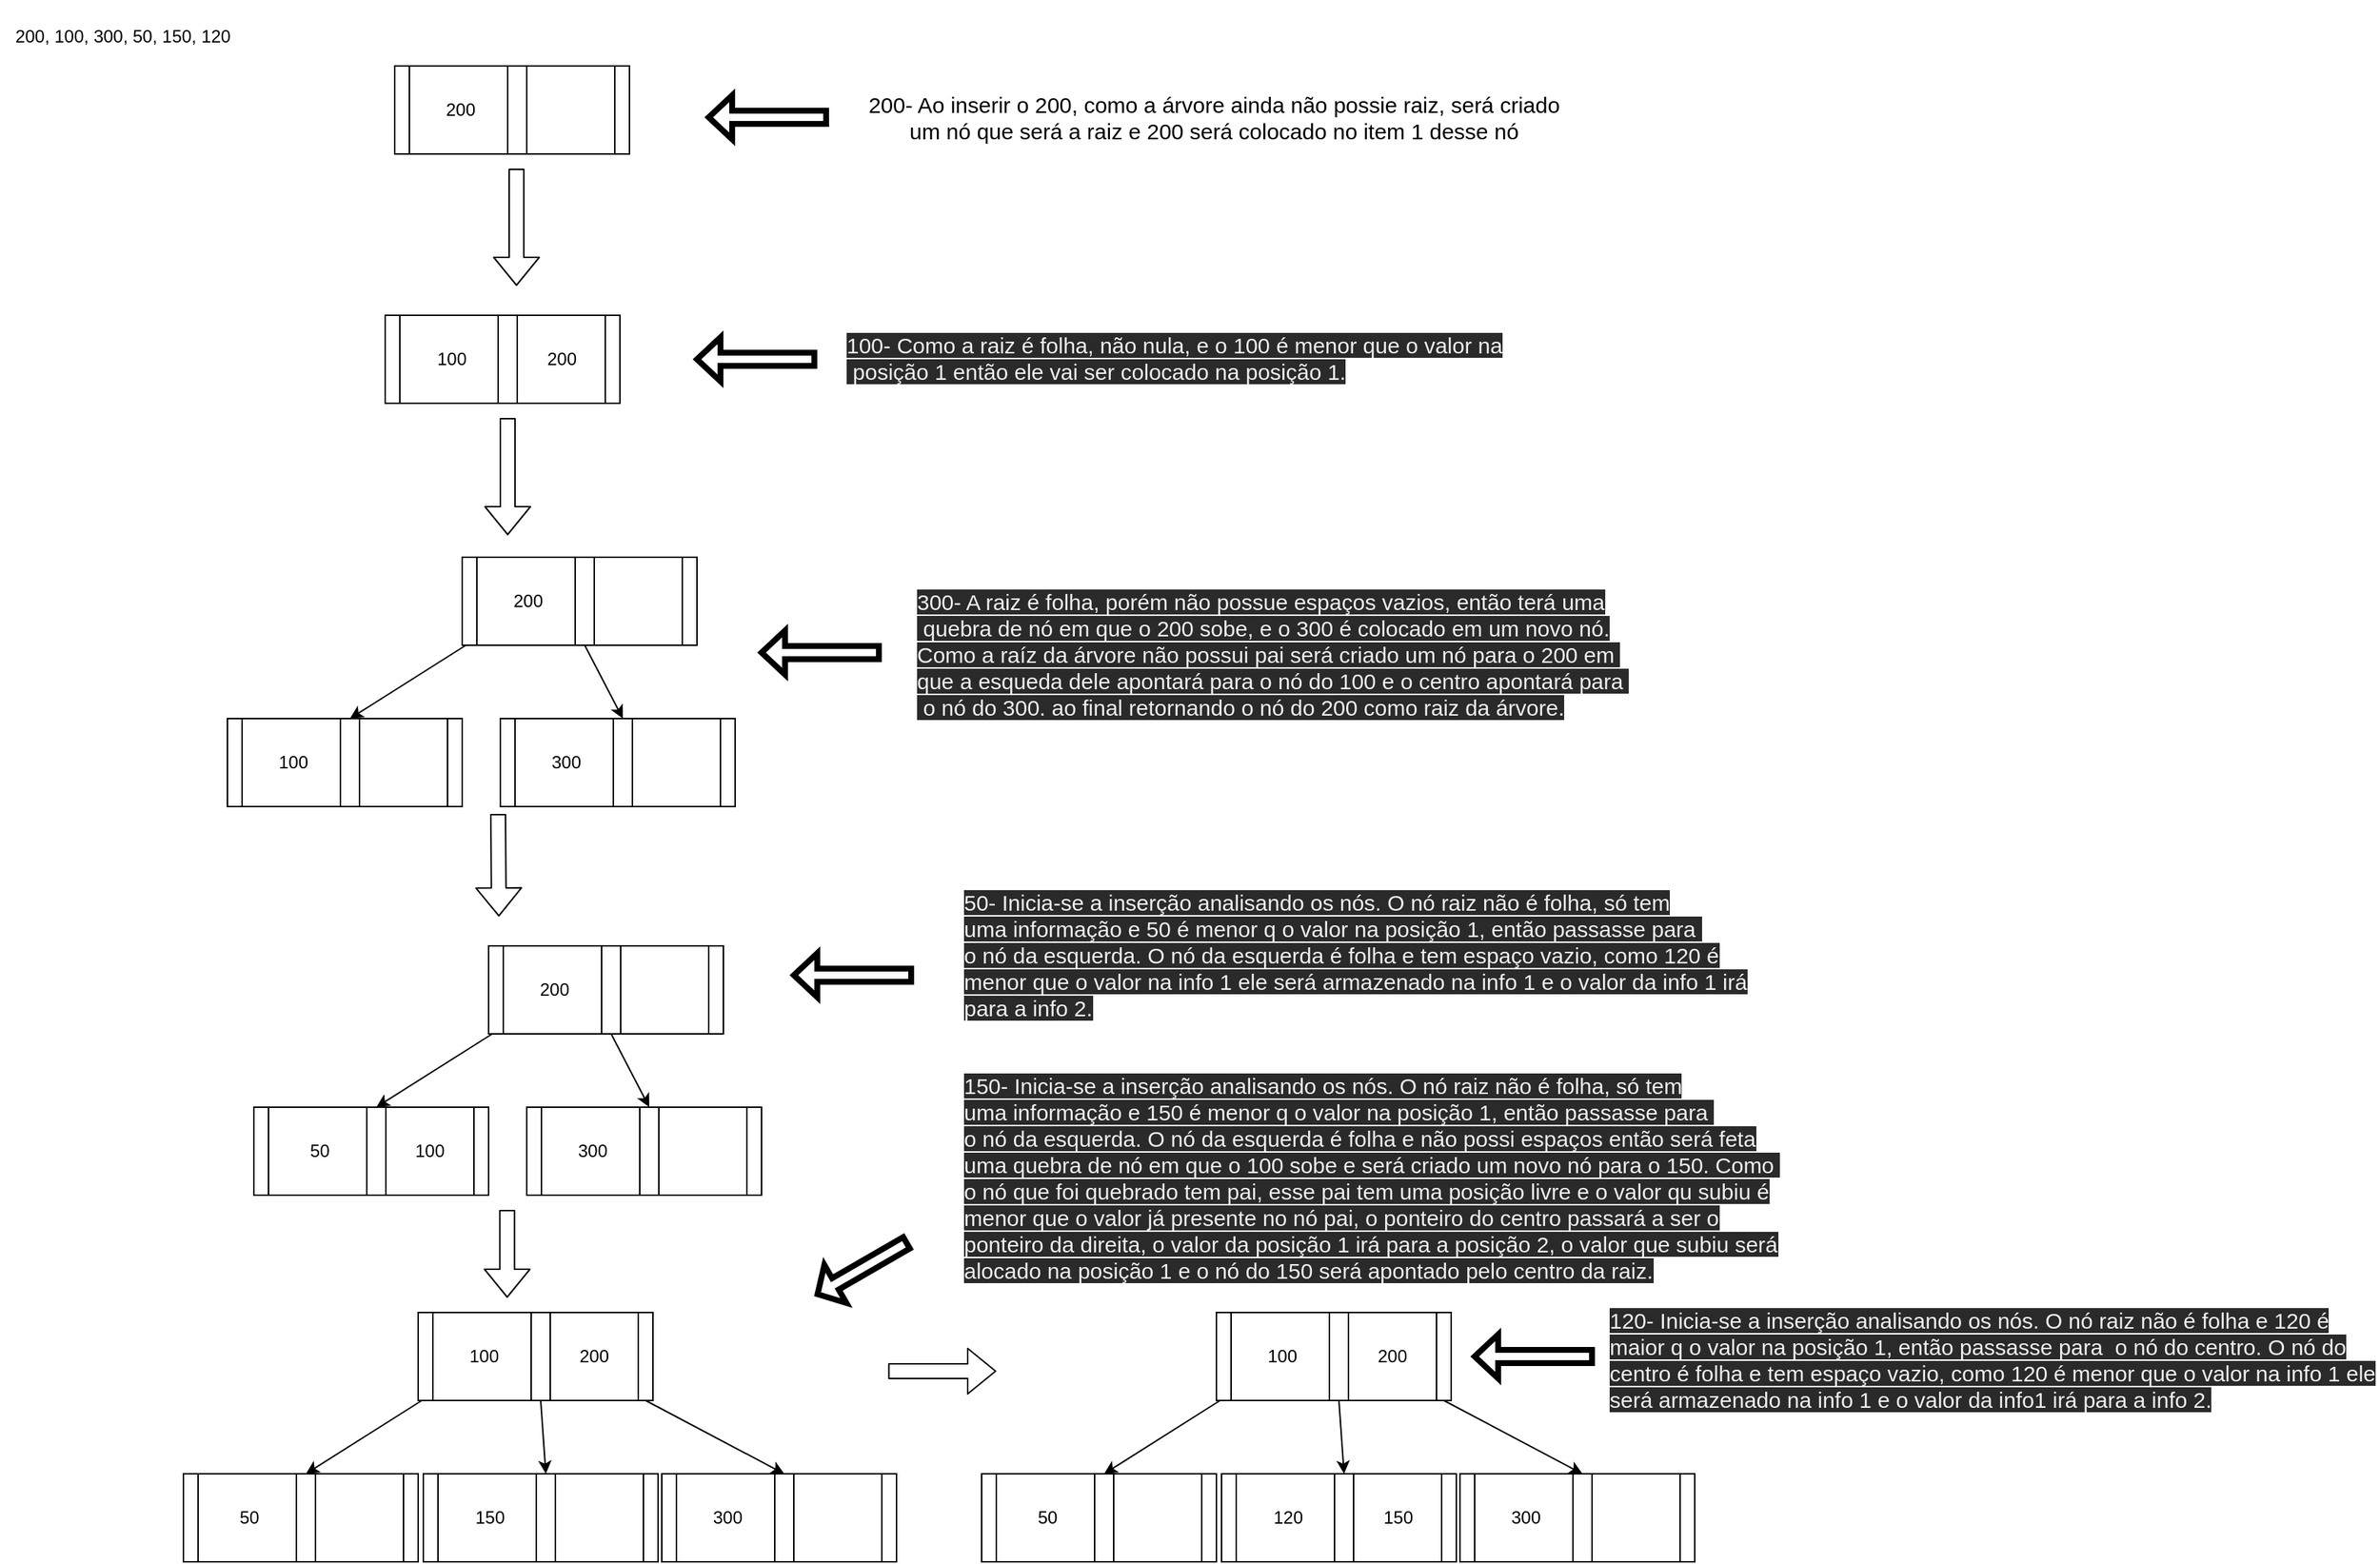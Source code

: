 <mxfile>
    <diagram id="GxbLij2EjVwnV86i-2Z7" name="Page-1">
        <mxGraphModel dx="2024" dy="1230" grid="1" gridSize="10" guides="1" tooltips="1" connect="1" arrows="1" fold="1" page="1" pageScale="1" pageWidth="827" pageHeight="1169" math="0" shadow="0">
            <root>
                <mxCell id="0"/>
                <mxCell id="1" parent="0"/>
                <mxCell id="27" value="&lt;span dir=&quot;ltr&quot; style=&quot;padding: 0px ; margin: 0px ; color: rgba(0 , 0 , 0 , 0) ; position: absolute ; cursor: text ; transform-origin: 0% 0% ; background-color: rgb(255 , 255 , 255) ; left: 72.246px ; top: 341.476px ; font-size: 11.961px ; font-family: sans-serif ; transform: scalex(0.893)&quot;&gt;500&amp;nbsp;&lt;/span&gt;&lt;span dir=&quot;ltr&quot; style=&quot;padding: 0px ; margin: 0px ; color: rgba(0 , 0 , 0 , 0) ; position: absolute ; cursor: text ; transform-origin: 0% 0% ; background-color: rgb(255 , 255 , 255) ; left: 72.246px ; top: 341.476px ; font-size: 11.961px ; font-family: sans-serif ; transform: scalex(0.893)&quot;&gt;&lt;br&gt;&lt;/span&gt;&lt;div&gt;&lt;div&gt;&lt;div&gt;&lt;div&gt;&lt;div&gt;&lt;div&gt;&lt;div&gt;&lt;span class=&quot;markedContent&quot; style=&quot;padding: 0px ; margin: 0px ; color: rgba(0 , 0 , 0 , 0) ; position: absolute ; cursor: text ; transform-origin: 0% 0% ; font-family: &amp;#34;arial&amp;#34; ; font-size: 16px ; background-color: rgb(255 , 255 , 255)&quot;&gt;&lt;/span&gt;&lt;/div&gt;&lt;span class=&quot;markedContent&quot; style=&quot;padding: 0px ; margin: 0px ; color: rgba(0 , 0 , 0 , 0) ; position: absolute ; cursor: text ; transform-origin: 0% 0% ; font-family: &amp;#34;arial&amp;#34; ; font-size: 16px ; background-color: rgb(255 , 255 , 255)&quot;&gt;&lt;/span&gt;&lt;/div&gt;&lt;span class=&quot;markedContent&quot; style=&quot;padding: 0px ; margin: 0px ; color: rgba(0 , 0 , 0 , 0) ; position: absolute ; cursor: text ; transform-origin: 0% 0% ; font-family: &amp;#34;arial&amp;#34; ; font-size: 16px ; background-color: rgb(255 , 255 , 255)&quot;&gt;&lt;/span&gt;&lt;/div&gt;&lt;span class=&quot;markedContent&quot; style=&quot;padding: 0px ; margin: 0px ; color: rgba(0 , 0 , 0 , 0) ; position: absolute ; cursor: text ; transform-origin: 0% 0% ; font-family: &amp;#34;arial&amp;#34; ; font-size: 16px ; background-color: rgb(255 , 255 , 255)&quot;&gt;&lt;/span&gt;&lt;/div&gt;&lt;span class=&quot;markedContent&quot; style=&quot;padding: 0px ; margin: 0px ; color: rgba(0 , 0 , 0 , 0) ; position: absolute ; cursor: text ; transform-origin: 0% 0% ; font-family: &amp;#34;arial&amp;#34; ; font-size: 16px ; background-color: rgb(255 , 255 , 255)&quot;&gt;&lt;/span&gt;&lt;/div&gt;&lt;span class=&quot;markedContent&quot; style=&quot;padding: 0px ; margin: 0px ; color: rgba(0 , 0 , 0 , 0) ; position: absolute ; cursor: text ; transform-origin: 0% 0% ; font-family: &amp;#34;arial&amp;#34; ; font-size: 16px ; background-color: rgb(255 , 255 , 255)&quot;&gt;&lt;/span&gt;&lt;/div&gt;&lt;span class=&quot;markedContent&quot; style=&quot;padding: 0px ; margin: 0px ; color: rgba(0 , 0 , 0 , 0) ; position: absolute ; cursor: text ; transform-origin: 0% 0% ; font-family: &amp;#34;arial&amp;#34; ; font-size: 16px ; background-color: rgb(255 , 255 , 255)&quot;&gt;&lt;/span&gt;&lt;/div&gt;&lt;span class=&quot;markedContent&quot; style=&quot;padding: 0px ; margin: 0px ; color: rgba(0 , 0 , 0 , 0) ; position: absolute ; cursor: text ; transform-origin: 0% 0% ; font-family: &amp;#34;arial&amp;#34; ; font-size: 16px ; background-color: rgb(255 , 255 , 255)&quot;&gt;&lt;/span&gt;" style="text;html=1;align=center;verticalAlign=middle;resizable=0;points=[];autosize=1;strokeColor=none;fillColor=none;" parent="1" vertex="1">
                    <mxGeometry x="113.5" y="45" width="20" height="10" as="geometry"/>
                </mxCell>
                <mxCell id="56" value="" style="edgeStyle=none;html=1;" parent="1" source="57" target="61" edge="1">
                    <mxGeometry relative="1" as="geometry"/>
                </mxCell>
                <mxCell id="57" value="200" style="rounded=0;whiteSpace=wrap;html=1;" parent="1" vertex="1">
                    <mxGeometry x="304" y="90" width="70" height="60" as="geometry"/>
                </mxCell>
                <mxCell id="59" value="" style="rounded=0;whiteSpace=wrap;html=1;" parent="1" vertex="1">
                    <mxGeometry x="371" y="90" width="13" height="60" as="geometry"/>
                </mxCell>
                <mxCell id="61" value="" style="whiteSpace=wrap;html=1;rounded=0;" parent="1" vertex="1">
                    <mxGeometry x="294" y="90" width="10" height="60" as="geometry"/>
                </mxCell>
                <mxCell id="62" value="" style="whiteSpace=wrap;html=1;" parent="1" vertex="1">
                    <mxGeometry x="384" y="90" width="60" height="60" as="geometry"/>
                </mxCell>
                <mxCell id="63" value="" style="whiteSpace=wrap;html=1;" parent="1" vertex="1">
                    <mxGeometry x="444" y="90" width="10" height="60" as="geometry"/>
                </mxCell>
                <mxCell id="64" value="" style="shape=flexArrow;endArrow=classic;html=1;" parent="1" edge="1">
                    <mxGeometry width="50" height="50" relative="1" as="geometry">
                        <mxPoint x="377" y="160" as="sourcePoint"/>
                        <mxPoint x="377" y="240" as="targetPoint"/>
                    </mxGeometry>
                </mxCell>
                <mxCell id="78" value="" style="edgeStyle=none;html=1;" parent="1" source="79" target="83" edge="1">
                    <mxGeometry relative="1" as="geometry"/>
                </mxCell>
                <mxCell id="79" value="100" style="rounded=0;whiteSpace=wrap;html=1;" parent="1" vertex="1">
                    <mxGeometry x="297.5" y="260" width="70" height="60" as="geometry"/>
                </mxCell>
                <mxCell id="81" value="" style="rounded=0;whiteSpace=wrap;html=1;" parent="1" vertex="1">
                    <mxGeometry x="364.5" y="260" width="13" height="60" as="geometry"/>
                </mxCell>
                <mxCell id="83" value="" style="whiteSpace=wrap;html=1;rounded=0;" parent="1" vertex="1">
                    <mxGeometry x="287.5" y="260" width="10" height="60" as="geometry"/>
                </mxCell>
                <mxCell id="84" value="200" style="whiteSpace=wrap;html=1;" parent="1" vertex="1">
                    <mxGeometry x="377.5" y="260" width="60" height="60" as="geometry"/>
                </mxCell>
                <mxCell id="85" value="" style="whiteSpace=wrap;html=1;" parent="1" vertex="1">
                    <mxGeometry x="437.5" y="260" width="10" height="60" as="geometry"/>
                </mxCell>
                <mxCell id="88" value="" style="shape=flexArrow;endArrow=classic;html=1;" parent="1" edge="1">
                    <mxGeometry width="50" height="50" relative="1" as="geometry">
                        <mxPoint x="371" y="330" as="sourcePoint"/>
                        <mxPoint x="371" y="410" as="targetPoint"/>
                    </mxGeometry>
                </mxCell>
                <mxCell id="89" value="" style="edgeStyle=none;html=1;" parent="1" source="90" target="93" edge="1">
                    <mxGeometry relative="1" as="geometry"/>
                </mxCell>
                <mxCell id="90" value="100" style="rounded=0;whiteSpace=wrap;html=1;" parent="1" vertex="1">
                    <mxGeometry x="190" y="535" width="70" height="60" as="geometry"/>
                </mxCell>
                <mxCell id="91" value="" style="edgeStyle=none;html=1;" parent="1" source="92" target="95" edge="1">
                    <mxGeometry relative="1" as="geometry"/>
                </mxCell>
                <mxCell id="92" value="" style="rounded=0;whiteSpace=wrap;html=1;" parent="1" vertex="1">
                    <mxGeometry x="257" y="535" width="13" height="60" as="geometry"/>
                </mxCell>
                <mxCell id="93" value="" style="whiteSpace=wrap;html=1;rounded=0;" parent="1" vertex="1">
                    <mxGeometry x="180" y="535" width="10" height="60" as="geometry"/>
                </mxCell>
                <mxCell id="94" value="" style="whiteSpace=wrap;html=1;" parent="1" vertex="1">
                    <mxGeometry x="270" y="535" width="60" height="60" as="geometry"/>
                </mxCell>
                <mxCell id="95" value="" style="whiteSpace=wrap;html=1;" parent="1" vertex="1">
                    <mxGeometry x="330" y="535" width="10" height="60" as="geometry"/>
                </mxCell>
                <mxCell id="96" value="" style="edgeStyle=none;html=1;" parent="1" source="97" target="99" edge="1">
                    <mxGeometry relative="1" as="geometry"/>
                </mxCell>
                <mxCell id="97" value="300" style="rounded=0;whiteSpace=wrap;html=1;" parent="1" vertex="1">
                    <mxGeometry x="376" y="535" width="70" height="60" as="geometry"/>
                </mxCell>
                <mxCell id="98" value="" style="rounded=0;whiteSpace=wrap;html=1;" parent="1" vertex="1">
                    <mxGeometry x="443" y="535" width="13" height="60" as="geometry"/>
                </mxCell>
                <mxCell id="99" value="" style="whiteSpace=wrap;html=1;rounded=0;" parent="1" vertex="1">
                    <mxGeometry x="366" y="535" width="10" height="60" as="geometry"/>
                </mxCell>
                <mxCell id="100" value="" style="whiteSpace=wrap;html=1;" parent="1" vertex="1">
                    <mxGeometry x="456" y="535" width="60" height="60" as="geometry"/>
                </mxCell>
                <mxCell id="101" value="" style="whiteSpace=wrap;html=1;" parent="1" vertex="1">
                    <mxGeometry x="516" y="535" width="10" height="60" as="geometry"/>
                </mxCell>
                <mxCell id="102" value="" style="edgeStyle=none;html=1;" parent="1" source="103" target="107" edge="1">
                    <mxGeometry relative="1" as="geometry"/>
                </mxCell>
                <mxCell id="103" value="200" style="rounded=0;whiteSpace=wrap;html=1;" parent="1" vertex="1">
                    <mxGeometry x="350" y="425" width="70" height="60" as="geometry"/>
                </mxCell>
                <mxCell id="104" style="edgeStyle=none;html=1;exitX=0.5;exitY=1;exitDx=0;exitDy=0;entryX=0.5;entryY=0;entryDx=0;entryDy=0;" parent="1" source="105" target="98" edge="1">
                    <mxGeometry relative="1" as="geometry"/>
                </mxCell>
                <mxCell id="105" value="" style="rounded=0;whiteSpace=wrap;html=1;" parent="1" vertex="1">
                    <mxGeometry x="417" y="425" width="13" height="60" as="geometry"/>
                </mxCell>
                <mxCell id="106" style="edgeStyle=none;html=1;exitX=0.25;exitY=1;exitDx=0;exitDy=0;entryX=0.5;entryY=0;entryDx=0;entryDy=0;" parent="1" source="107" target="92" edge="1">
                    <mxGeometry relative="1" as="geometry"/>
                </mxCell>
                <mxCell id="107" value="" style="whiteSpace=wrap;html=1;rounded=0;" parent="1" vertex="1">
                    <mxGeometry x="340" y="425" width="10" height="60" as="geometry"/>
                </mxCell>
                <mxCell id="108" value="" style="whiteSpace=wrap;html=1;" parent="1" vertex="1">
                    <mxGeometry x="430" y="425" width="60" height="60" as="geometry"/>
                </mxCell>
                <mxCell id="109" value="" style="whiteSpace=wrap;html=1;" parent="1" vertex="1">
                    <mxGeometry x="490" y="425" width="10" height="60" as="geometry"/>
                </mxCell>
                <mxCell id="131" value="" style="shape=flexArrow;endArrow=classic;html=1;" parent="1" edge="1">
                    <mxGeometry width="50" height="50" relative="1" as="geometry">
                        <mxPoint x="364.5" y="600" as="sourcePoint"/>
                        <mxPoint x="365" y="670" as="targetPoint"/>
                    </mxGeometry>
                </mxCell>
                <mxCell id="133" value="200, 100, 300, 50, 150, 120&amp;nbsp;" style="text;html=1;align=center;verticalAlign=middle;resizable=0;points=[];autosize=1;strokeColor=none;fillColor=none;" parent="1" vertex="1">
                    <mxGeometry x="25" y="60" width="170" height="20" as="geometry"/>
                </mxCell>
                <mxCell id="141" value="" style="edgeStyle=none;html=1;" parent="1" source="142" target="145" edge="1">
                    <mxGeometry relative="1" as="geometry"/>
                </mxCell>
                <mxCell id="142" value="50" style="rounded=0;whiteSpace=wrap;html=1;" parent="1" vertex="1">
                    <mxGeometry x="160" y="1050" width="70" height="60" as="geometry"/>
                </mxCell>
                <mxCell id="143" value="" style="edgeStyle=none;html=1;" parent="1" source="144" target="147" edge="1">
                    <mxGeometry relative="1" as="geometry"/>
                </mxCell>
                <mxCell id="144" value="" style="rounded=0;whiteSpace=wrap;html=1;" parent="1" vertex="1">
                    <mxGeometry x="227" y="1050" width="13" height="60" as="geometry"/>
                </mxCell>
                <mxCell id="145" value="" style="whiteSpace=wrap;html=1;rounded=0;" parent="1" vertex="1">
                    <mxGeometry x="150" y="1050" width="10" height="60" as="geometry"/>
                </mxCell>
                <mxCell id="146" value="" style="whiteSpace=wrap;html=1;" parent="1" vertex="1">
                    <mxGeometry x="240" y="1050" width="60" height="60" as="geometry"/>
                </mxCell>
                <mxCell id="147" value="" style="whiteSpace=wrap;html=1;" parent="1" vertex="1">
                    <mxGeometry x="300" y="1050" width="10" height="60" as="geometry"/>
                </mxCell>
                <mxCell id="148" value="" style="edgeStyle=none;html=1;" parent="1" source="149" target="151" edge="1">
                    <mxGeometry relative="1" as="geometry"/>
                </mxCell>
                <mxCell id="149" value="300" style="rounded=0;whiteSpace=wrap;html=1;" parent="1" vertex="1">
                    <mxGeometry x="486" y="1050" width="70" height="60" as="geometry"/>
                </mxCell>
                <mxCell id="150" value="" style="rounded=0;whiteSpace=wrap;html=1;" parent="1" vertex="1">
                    <mxGeometry x="553" y="1050" width="13" height="60" as="geometry"/>
                </mxCell>
                <mxCell id="151" value="" style="whiteSpace=wrap;html=1;rounded=0;" parent="1" vertex="1">
                    <mxGeometry x="476" y="1050" width="10" height="60" as="geometry"/>
                </mxCell>
                <mxCell id="152" value="" style="whiteSpace=wrap;html=1;" parent="1" vertex="1">
                    <mxGeometry x="566" y="1050" width="60" height="60" as="geometry"/>
                </mxCell>
                <mxCell id="153" value="" style="whiteSpace=wrap;html=1;" parent="1" vertex="1">
                    <mxGeometry x="626" y="1050" width="10" height="60" as="geometry"/>
                </mxCell>
                <mxCell id="154" value="" style="edgeStyle=none;html=1;" parent="1" source="155" target="159" edge="1">
                    <mxGeometry relative="1" as="geometry"/>
                </mxCell>
                <mxCell id="155" value="100" style="rounded=0;whiteSpace=wrap;html=1;" parent="1" vertex="1">
                    <mxGeometry x="320" y="940" width="70" height="60" as="geometry"/>
                </mxCell>
                <mxCell id="176" style="edgeStyle=none;html=1;exitX=0.5;exitY=1;exitDx=0;exitDy=0;entryX=0.5;entryY=0;entryDx=0;entryDy=0;" parent="1" source="157" target="170" edge="1">
                    <mxGeometry relative="1" as="geometry"/>
                </mxCell>
                <mxCell id="157" value="" style="rounded=0;whiteSpace=wrap;html=1;" parent="1" vertex="1">
                    <mxGeometry x="387" y="940" width="13" height="60" as="geometry"/>
                </mxCell>
                <mxCell id="158" style="edgeStyle=none;html=1;exitX=0.25;exitY=1;exitDx=0;exitDy=0;entryX=0.5;entryY=0;entryDx=0;entryDy=0;" parent="1" source="159" target="144" edge="1">
                    <mxGeometry relative="1" as="geometry"/>
                </mxCell>
                <mxCell id="159" value="" style="whiteSpace=wrap;html=1;rounded=0;" parent="1" vertex="1">
                    <mxGeometry x="310" y="940" width="10" height="60" as="geometry"/>
                </mxCell>
                <mxCell id="160" value="200" style="whiteSpace=wrap;html=1;" parent="1" vertex="1">
                    <mxGeometry x="400" y="940" width="60" height="60" as="geometry"/>
                </mxCell>
                <mxCell id="175" style="edgeStyle=none;html=1;exitX=0.5;exitY=1;exitDx=0;exitDy=0;entryX=0.5;entryY=0;entryDx=0;entryDy=0;" parent="1" source="161" target="150" edge="1">
                    <mxGeometry relative="1" as="geometry"/>
                </mxCell>
                <mxCell id="161" value="" style="whiteSpace=wrap;html=1;" parent="1" vertex="1">
                    <mxGeometry x="460" y="940" width="10" height="60" as="geometry"/>
                </mxCell>
                <mxCell id="168" value="" style="edgeStyle=none;html=1;" parent="1" source="169" target="171" edge="1">
                    <mxGeometry relative="1" as="geometry"/>
                </mxCell>
                <mxCell id="169" value="150" style="rounded=0;whiteSpace=wrap;html=1;" parent="1" vertex="1">
                    <mxGeometry x="323.5" y="1050" width="70" height="60" as="geometry"/>
                </mxCell>
                <mxCell id="170" value="" style="rounded=0;whiteSpace=wrap;html=1;" parent="1" vertex="1">
                    <mxGeometry x="390.5" y="1050" width="13" height="60" as="geometry"/>
                </mxCell>
                <mxCell id="171" value="" style="whiteSpace=wrap;html=1;rounded=0;" parent="1" vertex="1">
                    <mxGeometry x="313.5" y="1050" width="10" height="60" as="geometry"/>
                </mxCell>
                <mxCell id="172" value="" style="whiteSpace=wrap;html=1;" parent="1" vertex="1">
                    <mxGeometry x="403.5" y="1050" width="60" height="60" as="geometry"/>
                </mxCell>
                <mxCell id="173" value="" style="whiteSpace=wrap;html=1;" parent="1" vertex="1">
                    <mxGeometry x="463.5" y="1050" width="10" height="60" as="geometry"/>
                </mxCell>
                <mxCell id="177" value="" style="edgeStyle=none;html=1;" parent="1" source="178" target="181" edge="1">
                    <mxGeometry relative="1" as="geometry"/>
                </mxCell>
                <mxCell id="178" value="50" style="rounded=0;whiteSpace=wrap;html=1;" parent="1" vertex="1">
                    <mxGeometry x="704" y="1050" width="70" height="60" as="geometry"/>
                </mxCell>
                <mxCell id="179" value="" style="edgeStyle=none;html=1;" parent="1" source="180" target="183" edge="1">
                    <mxGeometry relative="1" as="geometry"/>
                </mxCell>
                <mxCell id="180" value="" style="rounded=0;whiteSpace=wrap;html=1;" parent="1" vertex="1">
                    <mxGeometry x="771" y="1050" width="13" height="60" as="geometry"/>
                </mxCell>
                <mxCell id="181" value="" style="whiteSpace=wrap;html=1;rounded=0;" parent="1" vertex="1">
                    <mxGeometry x="694" y="1050" width="10" height="60" as="geometry"/>
                </mxCell>
                <mxCell id="182" value="" style="whiteSpace=wrap;html=1;" parent="1" vertex="1">
                    <mxGeometry x="784" y="1050" width="60" height="60" as="geometry"/>
                </mxCell>
                <mxCell id="183" value="" style="whiteSpace=wrap;html=1;" parent="1" vertex="1">
                    <mxGeometry x="844" y="1050" width="10" height="60" as="geometry"/>
                </mxCell>
                <mxCell id="184" value="" style="edgeStyle=none;html=1;" parent="1" source="185" target="187" edge="1">
                    <mxGeometry relative="1" as="geometry"/>
                </mxCell>
                <mxCell id="185" value="300" style="rounded=0;whiteSpace=wrap;html=1;" parent="1" vertex="1">
                    <mxGeometry x="1030" y="1050" width="70" height="60" as="geometry"/>
                </mxCell>
                <mxCell id="186" value="" style="rounded=0;whiteSpace=wrap;html=1;" parent="1" vertex="1">
                    <mxGeometry x="1097" y="1050" width="13" height="60" as="geometry"/>
                </mxCell>
                <mxCell id="187" value="" style="whiteSpace=wrap;html=1;rounded=0;" parent="1" vertex="1">
                    <mxGeometry x="1020" y="1050" width="10" height="60" as="geometry"/>
                </mxCell>
                <mxCell id="188" value="" style="whiteSpace=wrap;html=1;" parent="1" vertex="1">
                    <mxGeometry x="1110" y="1050" width="60" height="60" as="geometry"/>
                </mxCell>
                <mxCell id="189" value="" style="whiteSpace=wrap;html=1;" parent="1" vertex="1">
                    <mxGeometry x="1170" y="1050" width="10" height="60" as="geometry"/>
                </mxCell>
                <mxCell id="190" value="" style="edgeStyle=none;html=1;" parent="1" source="191" target="195" edge="1">
                    <mxGeometry relative="1" as="geometry"/>
                </mxCell>
                <mxCell id="191" value="100" style="rounded=0;whiteSpace=wrap;html=1;" parent="1" vertex="1">
                    <mxGeometry x="864" y="940" width="70" height="60" as="geometry"/>
                </mxCell>
                <mxCell id="192" style="edgeStyle=none;html=1;exitX=0.5;exitY=1;exitDx=0;exitDy=0;entryX=0.5;entryY=0;entryDx=0;entryDy=0;" parent="1" source="193" target="201" edge="1">
                    <mxGeometry relative="1" as="geometry"/>
                </mxCell>
                <mxCell id="193" value="" style="rounded=0;whiteSpace=wrap;html=1;" parent="1" vertex="1">
                    <mxGeometry x="931" y="940" width="13" height="60" as="geometry"/>
                </mxCell>
                <mxCell id="194" style="edgeStyle=none;html=1;exitX=0.25;exitY=1;exitDx=0;exitDy=0;entryX=0.5;entryY=0;entryDx=0;entryDy=0;" parent="1" source="195" target="180" edge="1">
                    <mxGeometry relative="1" as="geometry"/>
                </mxCell>
                <mxCell id="195" value="" style="whiteSpace=wrap;html=1;rounded=0;" parent="1" vertex="1">
                    <mxGeometry x="854" y="940" width="10" height="60" as="geometry"/>
                </mxCell>
                <mxCell id="196" value="200" style="whiteSpace=wrap;html=1;" parent="1" vertex="1">
                    <mxGeometry x="944" y="940" width="60" height="60" as="geometry"/>
                </mxCell>
                <mxCell id="197" style="edgeStyle=none;html=1;exitX=0.5;exitY=1;exitDx=0;exitDy=0;entryX=0.5;entryY=0;entryDx=0;entryDy=0;" parent="1" source="198" target="186" edge="1">
                    <mxGeometry relative="1" as="geometry"/>
                </mxCell>
                <mxCell id="198" value="" style="whiteSpace=wrap;html=1;" parent="1" vertex="1">
                    <mxGeometry x="1004" y="940" width="10" height="60" as="geometry"/>
                </mxCell>
                <mxCell id="199" value="" style="edgeStyle=none;html=1;" parent="1" source="200" target="202" edge="1">
                    <mxGeometry relative="1" as="geometry"/>
                </mxCell>
                <mxCell id="200" value="120" style="rounded=0;whiteSpace=wrap;html=1;" parent="1" vertex="1">
                    <mxGeometry x="867.5" y="1050" width="70" height="60" as="geometry"/>
                </mxCell>
                <mxCell id="201" value="" style="rounded=0;whiteSpace=wrap;html=1;" parent="1" vertex="1">
                    <mxGeometry x="934.5" y="1050" width="13" height="60" as="geometry"/>
                </mxCell>
                <mxCell id="202" value="" style="whiteSpace=wrap;html=1;rounded=0;" parent="1" vertex="1">
                    <mxGeometry x="857.5" y="1050" width="10" height="60" as="geometry"/>
                </mxCell>
                <mxCell id="203" value="150" style="whiteSpace=wrap;html=1;" parent="1" vertex="1">
                    <mxGeometry x="947.5" y="1050" width="60" height="60" as="geometry"/>
                </mxCell>
                <mxCell id="204" value="" style="whiteSpace=wrap;html=1;" parent="1" vertex="1">
                    <mxGeometry x="1007.5" y="1050" width="10" height="60" as="geometry"/>
                </mxCell>
                <mxCell id="205" value="" style="shape=flexArrow;endArrow=classic;html=1;" parent="1" edge="1">
                    <mxGeometry width="50" height="50" relative="1" as="geometry">
                        <mxPoint x="630.29" y="980" as="sourcePoint"/>
                        <mxPoint x="704" y="980" as="targetPoint"/>
                    </mxGeometry>
                </mxCell>
                <mxCell id="212" value="" style="edgeStyle=none;html=1;" parent="1" source="213" target="216" edge="1">
                    <mxGeometry relative="1" as="geometry"/>
                </mxCell>
                <mxCell id="213" value="50" style="rounded=0;whiteSpace=wrap;html=1;" parent="1" vertex="1">
                    <mxGeometry x="208" y="800" width="70" height="60" as="geometry"/>
                </mxCell>
                <mxCell id="214" value="" style="edgeStyle=none;html=1;" parent="1" source="215" target="218" edge="1">
                    <mxGeometry relative="1" as="geometry"/>
                </mxCell>
                <mxCell id="215" value="" style="rounded=0;whiteSpace=wrap;html=1;" parent="1" vertex="1">
                    <mxGeometry x="275" y="800" width="13" height="60" as="geometry"/>
                </mxCell>
                <mxCell id="216" value="" style="whiteSpace=wrap;html=1;rounded=0;" parent="1" vertex="1">
                    <mxGeometry x="198" y="800" width="10" height="60" as="geometry"/>
                </mxCell>
                <mxCell id="217" value="100" style="whiteSpace=wrap;html=1;" parent="1" vertex="1">
                    <mxGeometry x="288" y="800" width="60" height="60" as="geometry"/>
                </mxCell>
                <mxCell id="218" value="" style="whiteSpace=wrap;html=1;" parent="1" vertex="1">
                    <mxGeometry x="348" y="800" width="10" height="60" as="geometry"/>
                </mxCell>
                <mxCell id="219" value="" style="edgeStyle=none;html=1;" parent="1" source="220" target="222" edge="1">
                    <mxGeometry relative="1" as="geometry"/>
                </mxCell>
                <mxCell id="220" value="300" style="rounded=0;whiteSpace=wrap;html=1;" parent="1" vertex="1">
                    <mxGeometry x="394" y="800" width="70" height="60" as="geometry"/>
                </mxCell>
                <mxCell id="221" value="" style="rounded=0;whiteSpace=wrap;html=1;" parent="1" vertex="1">
                    <mxGeometry x="461" y="800" width="13" height="60" as="geometry"/>
                </mxCell>
                <mxCell id="222" value="" style="whiteSpace=wrap;html=1;rounded=0;" parent="1" vertex="1">
                    <mxGeometry x="384" y="800" width="10" height="60" as="geometry"/>
                </mxCell>
                <mxCell id="223" value="" style="whiteSpace=wrap;html=1;" parent="1" vertex="1">
                    <mxGeometry x="474" y="800" width="60" height="60" as="geometry"/>
                </mxCell>
                <mxCell id="224" value="" style="whiteSpace=wrap;html=1;" parent="1" vertex="1">
                    <mxGeometry x="534" y="800" width="10" height="60" as="geometry"/>
                </mxCell>
                <mxCell id="225" value="" style="edgeStyle=none;html=1;" parent="1" source="226" target="230" edge="1">
                    <mxGeometry relative="1" as="geometry"/>
                </mxCell>
                <mxCell id="226" value="200" style="rounded=0;whiteSpace=wrap;html=1;" parent="1" vertex="1">
                    <mxGeometry x="368" y="690" width="70" height="60" as="geometry"/>
                </mxCell>
                <mxCell id="227" style="edgeStyle=none;html=1;exitX=0.5;exitY=1;exitDx=0;exitDy=0;entryX=0.5;entryY=0;entryDx=0;entryDy=0;" parent="1" source="228" target="221" edge="1">
                    <mxGeometry relative="1" as="geometry"/>
                </mxCell>
                <mxCell id="228" value="" style="rounded=0;whiteSpace=wrap;html=1;" parent="1" vertex="1">
                    <mxGeometry x="435" y="690" width="13" height="60" as="geometry"/>
                </mxCell>
                <mxCell id="229" style="edgeStyle=none;html=1;exitX=0.25;exitY=1;exitDx=0;exitDy=0;entryX=0.5;entryY=0;entryDx=0;entryDy=0;" parent="1" source="230" target="215" edge="1">
                    <mxGeometry relative="1" as="geometry"/>
                </mxCell>
                <mxCell id="230" value="" style="whiteSpace=wrap;html=1;rounded=0;" parent="1" vertex="1">
                    <mxGeometry x="358" y="690" width="10" height="60" as="geometry"/>
                </mxCell>
                <mxCell id="231" value="" style="whiteSpace=wrap;html=1;" parent="1" vertex="1">
                    <mxGeometry x="448" y="690" width="60" height="60" as="geometry"/>
                </mxCell>
                <mxCell id="232" value="" style="whiteSpace=wrap;html=1;" parent="1" vertex="1">
                    <mxGeometry x="508" y="690" width="10" height="60" as="geometry"/>
                </mxCell>
                <mxCell id="233" value="" style="shape=flexArrow;endArrow=classic;html=1;" parent="1" edge="1">
                    <mxGeometry width="50" height="50" relative="1" as="geometry">
                        <mxPoint x="370.66" y="870" as="sourcePoint"/>
                        <mxPoint x="370.66" y="930" as="targetPoint"/>
                    </mxGeometry>
                </mxCell>
                <mxCell id="237" value="&lt;font style=&quot;font-size: 15px&quot;&gt;200- Ao inserir o 200, como a árvore ainda não possie raiz, será criado &lt;br&gt;um nó que será a raiz e 200 será colocado no item 1 desse nó&lt;/font&gt;" style="text;html=1;align=center;verticalAlign=middle;resizable=0;points=[];autosize=1;strokeColor=none;fillColor=none;strokeWidth=4;" vertex="1" parent="1">
                    <mxGeometry x="607" y="105" width="490" height="40" as="geometry"/>
                </mxCell>
                <mxCell id="240" value="&lt;span style=&quot;color: rgb(240 , 240 , 240) ; font-family: &amp;#34;helvetica&amp;#34; ; font-size: 15px ; font-style: normal ; font-weight: 400 ; letter-spacing: normal ; text-align: center ; text-indent: 0px ; text-transform: none ; word-spacing: 0px ; background-color: rgb(42 , 42 , 42) ; display: inline ; float: none&quot;&gt;100- Como a raiz é folha, não nula, e o 100 é menor que o valor na&lt;/span&gt;&lt;br style=&quot;color: rgb(240 , 240 , 240) ; font-family: &amp;#34;helvetica&amp;#34; ; font-size: 15px ; font-style: normal ; font-weight: 400 ; letter-spacing: normal ; text-align: center ; text-indent: 0px ; text-transform: none ; word-spacing: 0px ; background-color: rgb(42 , 42 , 42)&quot;&gt;&lt;span style=&quot;color: rgb(240 , 240 , 240) ; font-family: &amp;#34;helvetica&amp;#34; ; font-size: 15px ; font-style: normal ; font-weight: 400 ; letter-spacing: normal ; text-align: center ; text-indent: 0px ; text-transform: none ; word-spacing: 0px ; background-color: rgb(42 , 42 , 42) ; display: inline ; float: none&quot;&gt;&amp;nbsp;posição 1 então ele vai ser colocado na posição 1.&lt;/span&gt;" style="text;whiteSpace=wrap;html=1;" vertex="1" parent="1">
                    <mxGeometry x="600" y="265" width="470" height="50" as="geometry"/>
                </mxCell>
                <mxCell id="241" value="&lt;span style=&quot;color: rgb(240 , 240 , 240) ; font-family: &amp;#34;helvetica&amp;#34; ; font-size: 15px ; font-style: normal ; font-weight: 400 ; letter-spacing: normal ; text-align: center ; text-indent: 0px ; text-transform: none ; word-spacing: 0px ; background-color: rgb(42 , 42 , 42) ; display: inline ; float: none&quot;&gt;300- A raiz é folha, porém não possue espaços vazios, então terá uma&lt;/span&gt;&lt;br style=&quot;color: rgb(240 , 240 , 240) ; font-family: &amp;#34;helvetica&amp;#34; ; font-size: 15px ; font-style: normal ; font-weight: 400 ; letter-spacing: normal ; text-align: center ; text-indent: 0px ; text-transform: none ; word-spacing: 0px ; background-color: rgb(42 , 42 , 42)&quot;&gt;&lt;span style=&quot;color: rgb(240 , 240 , 240) ; font-family: &amp;#34;helvetica&amp;#34; ; font-size: 15px ; font-style: normal ; font-weight: 400 ; letter-spacing: normal ; text-align: center ; text-indent: 0px ; text-transform: none ; word-spacing: 0px ; background-color: rgb(42 , 42 , 42) ; display: inline ; float: none&quot;&gt;&amp;nbsp;quebra de nó em que o 200 sobe, e o 300 é colocado em um novo nó.&lt;/span&gt;&lt;br style=&quot;color: rgb(240 , 240 , 240) ; font-family: &amp;#34;helvetica&amp;#34; ; font-size: 15px ; font-style: normal ; font-weight: 400 ; letter-spacing: normal ; text-align: center ; text-indent: 0px ; text-transform: none ; word-spacing: 0px ; background-color: rgb(42 , 42 , 42)&quot;&gt;&lt;span style=&quot;color: rgb(240 , 240 , 240) ; font-family: &amp;#34;helvetica&amp;#34; ; font-size: 15px ; font-style: normal ; font-weight: 400 ; letter-spacing: normal ; text-align: center ; text-indent: 0px ; text-transform: none ; word-spacing: 0px ; background-color: rgb(42 , 42 , 42) ; display: inline ; float: none&quot;&gt;Como a raíz da árvore não possui pai será criado um nó para o 200 em&amp;nbsp;&lt;/span&gt;&lt;br style=&quot;color: rgb(240 , 240 , 240) ; font-family: &amp;#34;helvetica&amp;#34; ; font-size: 15px ; font-style: normal ; font-weight: 400 ; letter-spacing: normal ; text-align: center ; text-indent: 0px ; text-transform: none ; word-spacing: 0px ; background-color: rgb(42 , 42 , 42)&quot;&gt;&lt;span style=&quot;color: rgb(240 , 240 , 240) ; font-family: &amp;#34;helvetica&amp;#34; ; font-size: 15px ; font-style: normal ; font-weight: 400 ; letter-spacing: normal ; text-align: center ; text-indent: 0px ; text-transform: none ; word-spacing: 0px ; background-color: rgb(42 , 42 , 42) ; display: inline ; float: none&quot;&gt;que a esqueda dele apontará para o nó do 100 e o centro apontará para&amp;nbsp;&lt;/span&gt;&lt;br style=&quot;color: rgb(240 , 240 , 240) ; font-family: &amp;#34;helvetica&amp;#34; ; font-size: 15px ; font-style: normal ; font-weight: 400 ; letter-spacing: normal ; text-align: center ; text-indent: 0px ; text-transform: none ; word-spacing: 0px ; background-color: rgb(42 , 42 , 42)&quot;&gt;&lt;span style=&quot;color: rgb(240 , 240 , 240) ; font-family: &amp;#34;helvetica&amp;#34; ; font-size: 15px ; font-style: normal ; font-weight: 400 ; letter-spacing: normal ; text-align: center ; text-indent: 0px ; text-transform: none ; word-spacing: 0px ; background-color: rgb(42 , 42 , 42) ; display: inline ; float: none&quot;&gt;&amp;nbsp;o nó do 300. ao final retornando o nó do 200 como raiz da árvore.&lt;/span&gt;&lt;span style=&quot;font-style: normal ; font-weight: 400 ; letter-spacing: normal ; text-align: center ; text-indent: 0px ; text-transform: none ; word-spacing: 0px ; background-color: rgb(42 , 42 , 42) ; color: rgba(0 , 0 , 0 , 0) ; font-family: monospace ; font-size: 0px&quot;&gt;%3CmxGraphModel%3E%3Croot%3E%3CmxCell%20id%3D%220%22%2F%3E%3CmxCell%20id%3D%221%22%20parent%3D%220%22%2F%3E%3CmxCell%20id%3D%222%22%20value%3D%22%22%20style%3D%22shape%3DsingleArrow%3BwhiteSpace%3Dwrap%3Bhtml%3D1%3BfontSize%3D15%3BstrokeWidth%3D4%3B%22%20vertex%3D%221%22%20parent%3D%221%22%3E%3CmxGeometry%20x%3D%22510%22%20y%3D%22140%22%20width%3D%2270%22%20height%3D%2230%22%20as%3D%22geometry%22%2F%3E%3C%2FmxCell%3E%3C%2Froot%3E%3C%2FmxGraphModel%3E&lt;/span&gt;" style="text;whiteSpace=wrap;html=1;" vertex="1" parent="1">
                    <mxGeometry x="647.5" y="440" width="510" height="90" as="geometry"/>
                </mxCell>
                <mxCell id="243" value="&lt;span style=&quot;color: rgb(240 , 240 , 240) ; font-family: &amp;#34;helvetica&amp;#34; ; font-size: 15px ; font-style: normal ; font-weight: 400 ; letter-spacing: normal ; text-align: center ; text-indent: 0px ; text-transform: none ; word-spacing: 0px ; background-color: rgb(42 , 42 , 42) ; display: inline ; float: none&quot;&gt;50- Inicia-se a inserção analisando os nós. O nó raiz não é folha, só tem&lt;/span&gt;&lt;br style=&quot;color: rgb(240 , 240 , 240) ; font-family: &amp;#34;helvetica&amp;#34; ; font-size: 15px ; font-style: normal ; font-weight: 400 ; letter-spacing: normal ; text-align: center ; text-indent: 0px ; text-transform: none ; word-spacing: 0px ; background-color: rgb(42 , 42 , 42)&quot;&gt;&lt;span style=&quot;color: rgb(240 , 240 , 240) ; font-family: &amp;#34;helvetica&amp;#34; ; font-size: 15px ; font-style: normal ; font-weight: 400 ; letter-spacing: normal ; text-align: center ; text-indent: 0px ; text-transform: none ; word-spacing: 0px ; background-color: rgb(42 , 42 , 42) ; display: inline ; float: none&quot;&gt;uma informação e 50 é menor q o valor na posição 1, então passasse para&amp;nbsp;&lt;/span&gt;&lt;br style=&quot;color: rgb(240 , 240 , 240) ; font-family: &amp;#34;helvetica&amp;#34; ; font-size: 15px ; font-style: normal ; font-weight: 400 ; letter-spacing: normal ; text-align: center ; text-indent: 0px ; text-transform: none ; word-spacing: 0px ; background-color: rgb(42 , 42 , 42)&quot;&gt;&lt;span style=&quot;color: rgb(240 , 240 , 240) ; font-family: &amp;#34;helvetica&amp;#34; ; font-size: 15px ; font-style: normal ; font-weight: 400 ; letter-spacing: normal ; text-align: center ; text-indent: 0px ; text-transform: none ; word-spacing: 0px ; background-color: rgb(42 , 42 , 42) ; display: inline ; float: none&quot;&gt;o nó da esquerda. O nó da esquerda é folha e tem espaço vazio, como 120 é menor&amp;nbsp;&lt;/span&gt;&lt;span style=&quot;color: rgb(240 , 240 , 240) ; font-family: &amp;#34;helvetica&amp;#34; ; font-size: 15px ; font-style: normal ; font-weight: 400 ; letter-spacing: normal ; text-align: center ; text-indent: 0px ; text-transform: none ; word-spacing: 0px ; background-color: rgb(42 , 42 , 42) ; display: inline ; float: none&quot;&gt;que o valor na info 1 ele será armazenado na info 1 e o valor da info 1 irá para a info 2.&lt;/span&gt;" style="text;whiteSpace=wrap;html=1;" vertex="1" parent="1">
                    <mxGeometry x="680" y="645" width="550" height="105" as="geometry"/>
                </mxCell>
                <mxCell id="244" value="&lt;span style=&quot;color: rgb(240 , 240 , 240) ; font-style: normal ; font-weight: 400 ; letter-spacing: normal ; text-indent: 0px ; text-transform: none ; word-spacing: 0px ; font-family: &amp;#34;helvetica&amp;#34; ; font-size: 15px ; text-align: center ; background-color: rgb(42 , 42 , 42) ; display: inline ; float: none&quot;&gt;150- Inicia-se a inserção analisando os nós. O nó raiz não é folha, só tem&lt;/span&gt;&lt;br style=&quot;color: rgb(240 , 240 , 240) ; font-style: normal ; font-weight: 400 ; letter-spacing: normal ; text-indent: 0px ; text-transform: none ; word-spacing: 0px ; font-family: &amp;#34;helvetica&amp;#34; ; font-size: 15px ; text-align: center ; background-color: rgb(42 , 42 , 42)&quot;&gt;&lt;span style=&quot;color: rgb(240 , 240 , 240) ; font-style: normal ; font-weight: 400 ; letter-spacing: normal ; text-indent: 0px ; text-transform: none ; word-spacing: 0px ; font-family: &amp;#34;helvetica&amp;#34; ; font-size: 15px ; text-align: center ; background-color: rgb(42 , 42 , 42) ; display: inline ; float: none&quot;&gt;uma informação e 150 é menor q o valor na posição 1, então passasse para&amp;nbsp;&lt;/span&gt;&lt;br style=&quot;color: rgb(240 , 240 , 240) ; font-style: normal ; font-weight: 400 ; letter-spacing: normal ; text-indent: 0px ; text-transform: none ; word-spacing: 0px ; font-family: &amp;#34;helvetica&amp;#34; ; font-size: 15px ; text-align: center ; background-color: rgb(42 , 42 , 42)&quot;&gt;&lt;span style=&quot;color: rgb(240 , 240 , 240) ; font-style: normal ; font-weight: 400 ; letter-spacing: normal ; text-indent: 0px ; text-transform: none ; word-spacing: 0px ; font-family: &amp;#34;helvetica&amp;#34; ; font-size: 15px ; text-align: center ; background-color: rgb(42 , 42 , 42) ; display: inline ; float: none&quot;&gt;o nó da esquerda. O nó da esquerda é folha e não possi espaços então será feta&lt;br&gt;uma quebra de nó em que o 100 sobe e será criado um novo nó para o 150. Como&amp;nbsp;&lt;br&gt;o nó que foi quebrado tem pai, esse pai tem uma posição livre e o valor qu subiu é menor que o valor já presente no nó pai, o ponteiro do centro passará a ser o ponteiro da direita, o valor da posição 1 irá para a posição 2, o valor que subiu será alocado na posição 1 e o nó do 150 será apontado pelo centro da raiz.&lt;br&gt;&lt;/span&gt;" style="text;whiteSpace=wrap;html=1;" vertex="1" parent="1">
                    <mxGeometry x="680" y="770" width="560" height="90" as="geometry"/>
                </mxCell>
                <mxCell id="246" value="" style="shape=singleArrow;whiteSpace=wrap;html=1;fontSize=15;strokeWidth=4;rotation=-210;" vertex="1" parent="1">
                    <mxGeometry x="577.5" y="895" width="70" height="30" as="geometry"/>
                </mxCell>
                <mxCell id="248" value="" style="shape=singleArrow;direction=west;whiteSpace=wrap;html=1;fontSize=15;strokeWidth=4;" vertex="1" parent="1">
                    <mxGeometry x="508" y="110" width="80" height="30" as="geometry"/>
                </mxCell>
                <mxCell id="249" value="" style="shape=singleArrow;direction=west;whiteSpace=wrap;html=1;fontSize=15;strokeWidth=4;" vertex="1" parent="1">
                    <mxGeometry x="500" y="275" width="80" height="30" as="geometry"/>
                </mxCell>
                <mxCell id="250" value="" style="shape=singleArrow;direction=west;whiteSpace=wrap;html=1;fontSize=15;strokeWidth=4;" vertex="1" parent="1">
                    <mxGeometry x="544" y="475" width="80" height="30" as="geometry"/>
                </mxCell>
                <mxCell id="251" value="" style="shape=singleArrow;direction=west;whiteSpace=wrap;html=1;fontSize=15;strokeWidth=4;" vertex="1" parent="1">
                    <mxGeometry x="566" y="695" width="80" height="30" as="geometry"/>
                </mxCell>
                <mxCell id="253" value="&lt;span style=&quot;color: rgb(240 , 240 , 240) ; font-family: &amp;#34;helvetica&amp;#34; ; font-size: 15px ; font-style: normal ; font-weight: 400 ; letter-spacing: normal ; text-align: center ; text-indent: 0px ; text-transform: none ; word-spacing: 0px ; background-color: rgb(42 , 42 , 42) ; display: inline ; float: none&quot;&gt;120- Inicia-se a inserção analisando os nós. O nó raiz não é folha&lt;/span&gt;&lt;span style=&quot;color: rgb(240 , 240 , 240) ; font-family: &amp;#34;helvetica&amp;#34; ; font-size: 15px ; font-style: normal ; font-weight: 400 ; letter-spacing: normal ; text-align: center ; text-indent: 0px ; text-transform: none ; word-spacing: 0px ; background-color: rgb(42 , 42 , 42) ; display: inline ; float: none&quot;&gt;&amp;nbsp;e 120 é maior q o valor na posição 1, então passasse para&amp;nbsp;&amp;nbsp;&lt;/span&gt;&lt;span style=&quot;color: rgb(240 , 240 , 240) ; font-family: &amp;#34;helvetica&amp;#34; ; font-size: 15px ; font-style: normal ; font-weight: 400 ; letter-spacing: normal ; text-align: center ; text-indent: 0px ; text-transform: none ; word-spacing: 0px ; background-color: rgb(42 , 42 , 42) ; display: inline ; float: none&quot;&gt;o nó do centro. O nó do centro é folha e tem espaço vazio, como 120 é menor&amp;nbsp;&lt;/span&gt;&lt;span style=&quot;color: rgb(240 , 240 , 240) ; font-family: &amp;#34;helvetica&amp;#34; ; font-size: 15px ; font-style: normal ; font-weight: 400 ; letter-spacing: normal ; text-align: center ; text-indent: 0px ; text-transform: none ; word-spacing: 0px ; background-color: rgb(42 , 42 , 42) ; display: inline ; float: none&quot;&gt;que o valor na info 1 ele será armazenado na info 1 e o valor da info1 irá para a info 2.&lt;/span&gt;" style="text;whiteSpace=wrap;html=1;" vertex="1" parent="1">
                    <mxGeometry x="1120" y="930" width="526" height="70" as="geometry"/>
                </mxCell>
                <mxCell id="254" value="" style="shape=singleArrow;direction=west;whiteSpace=wrap;html=1;fontSize=15;strokeWidth=4;" vertex="1" parent="1">
                    <mxGeometry x="1030" y="955" width="80" height="30" as="geometry"/>
                </mxCell>
            </root>
        </mxGraphModel>
    </diagram>
</mxfile>